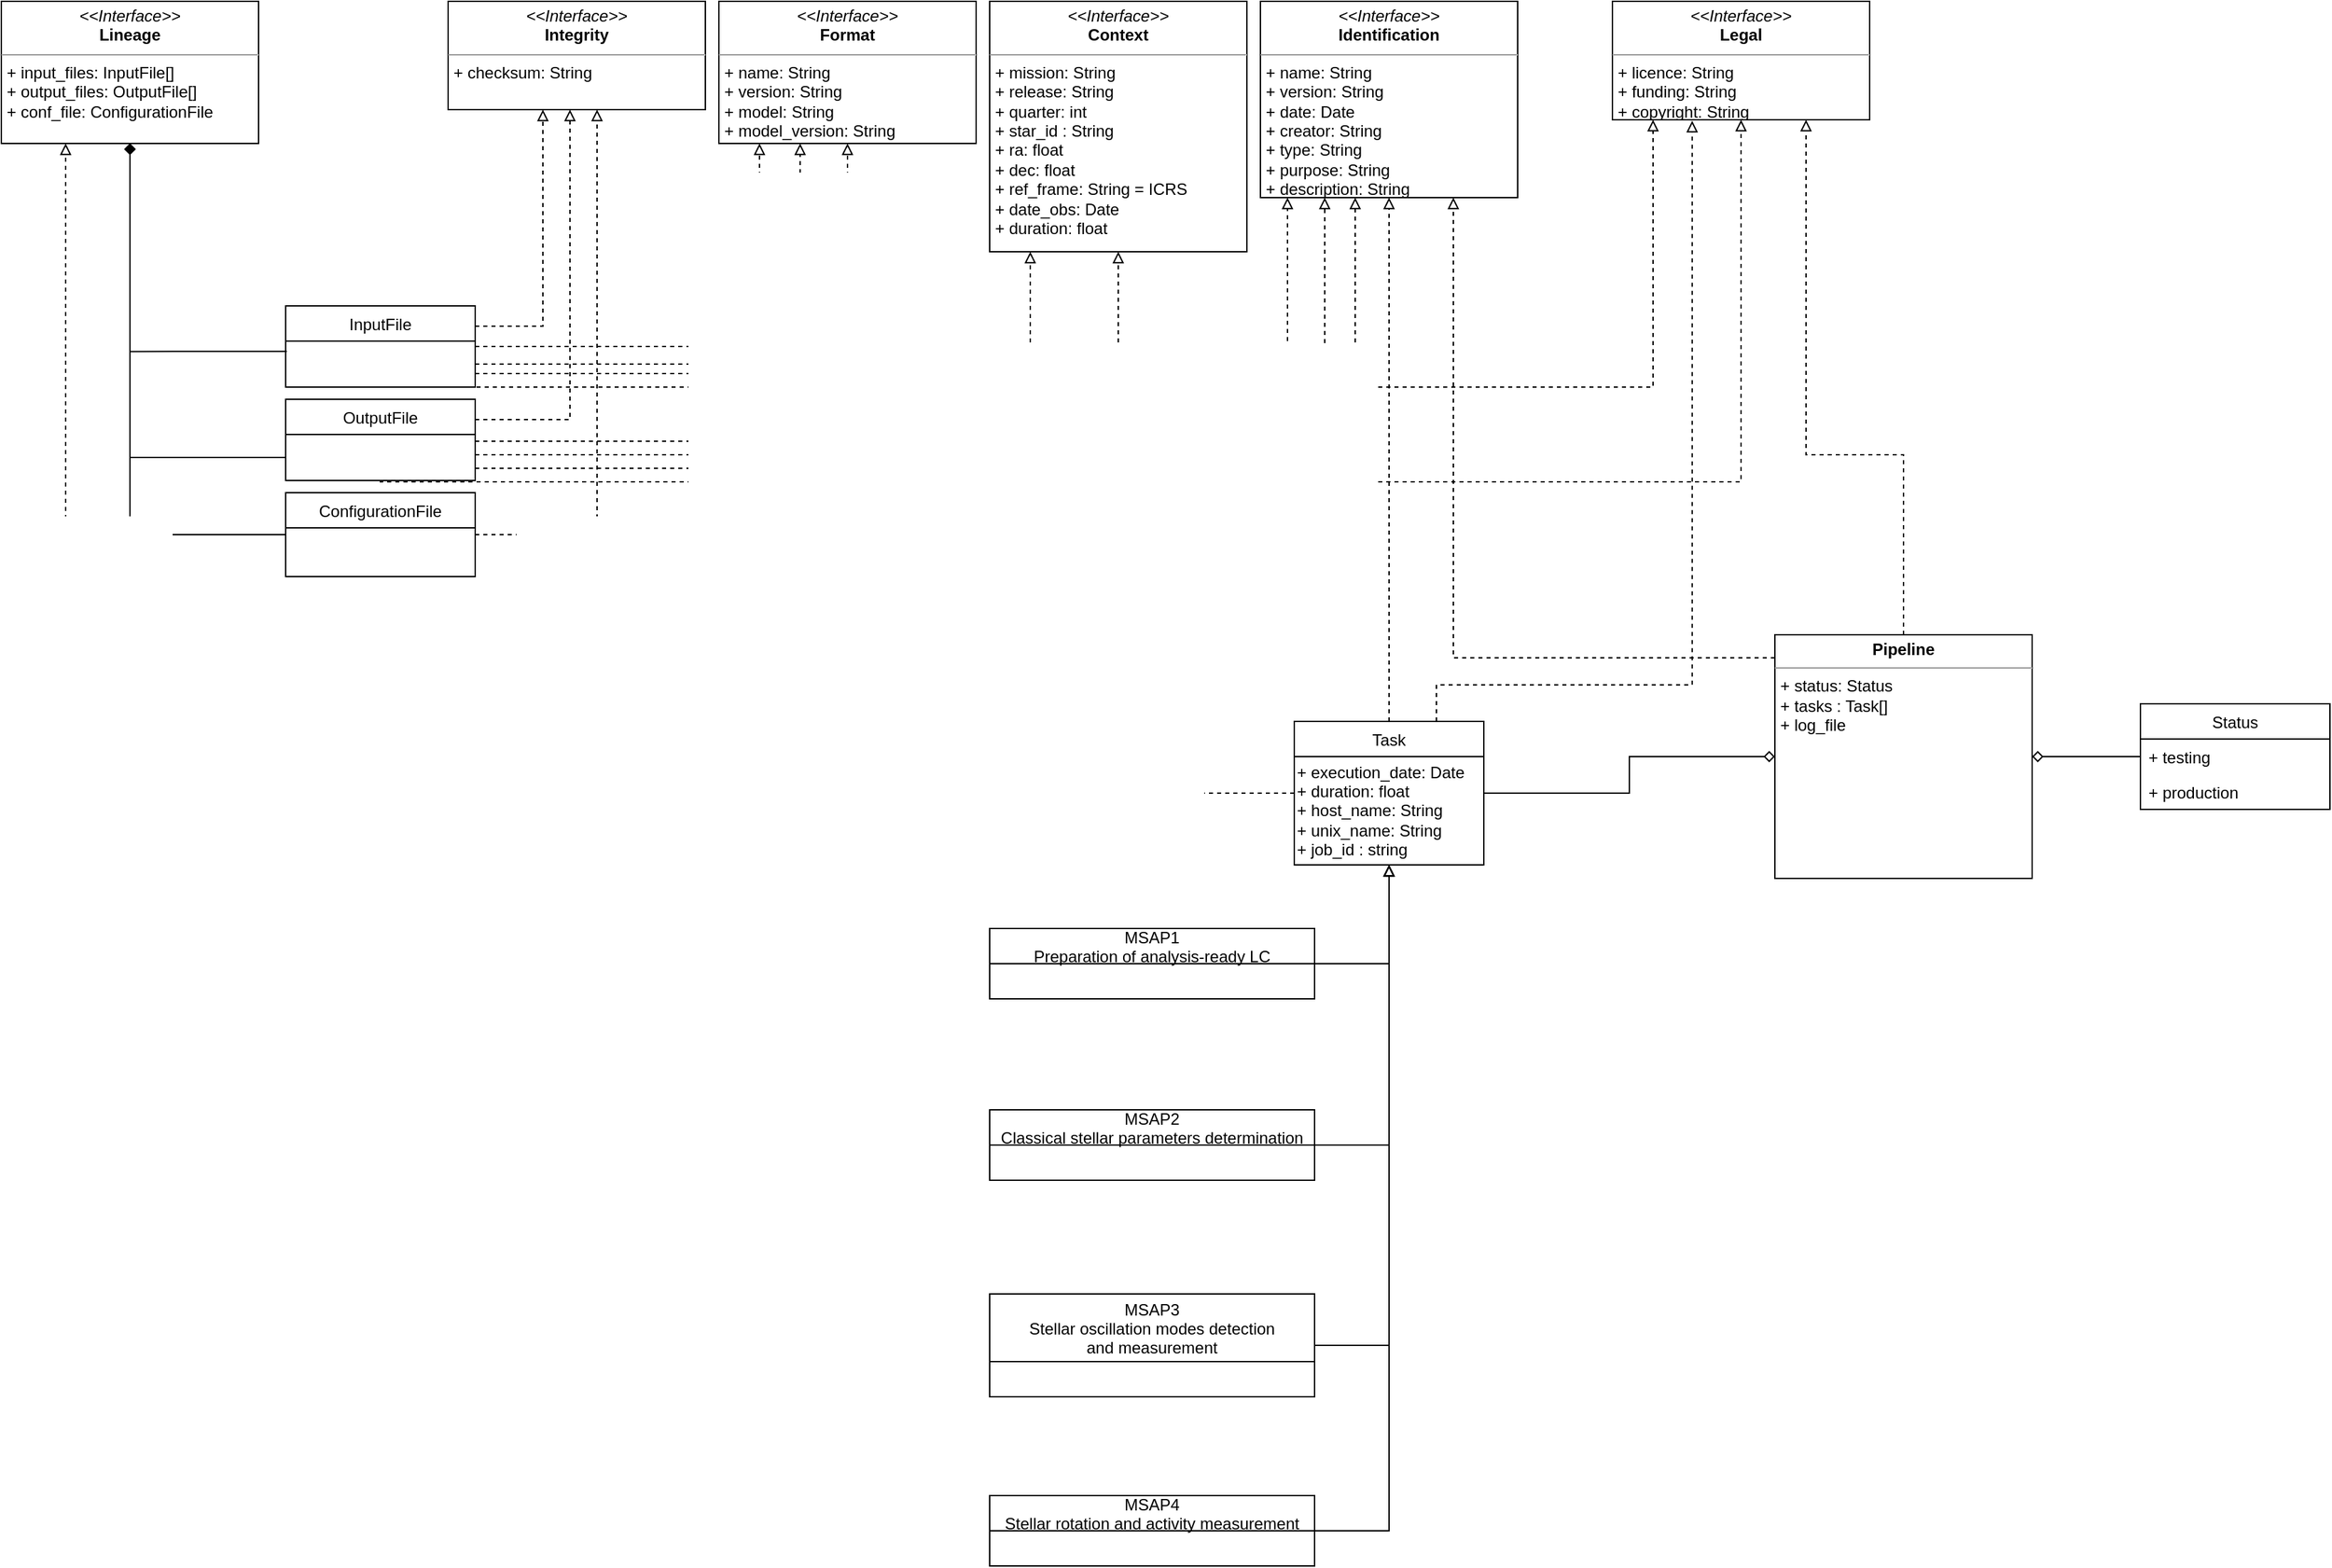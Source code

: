 <mxfile version="17.4.0" type="github">
  <diagram id="C5RBs43oDa-KdzZeNtuy" name="Page-1">
    <mxGraphModel dx="765" dy="519" grid="1" gridSize="10" guides="1" tooltips="1" connect="1" arrows="1" fold="1" page="1" pageScale="1" pageWidth="827" pageHeight="1169" math="0" shadow="0">
      <root>
        <mxCell id="WIyWlLk6GJQsqaUBKTNV-0" />
        <mxCell id="WIyWlLk6GJQsqaUBKTNV-1" parent="WIyWlLk6GJQsqaUBKTNV-0" />
        <mxCell id="Z4njpO4A_nNll7LZ9qE9-79" style="edgeStyle=orthogonalEdgeStyle;rounded=0;orthogonalLoop=1;jettySize=auto;html=1;entryX=0.5;entryY=1;entryDx=0;entryDy=0;startArrow=none;startFill=0;endArrow=block;endFill=0;" edge="1" parent="WIyWlLk6GJQsqaUBKTNV-1" source="Z4njpO4A_nNll7LZ9qE9-9" target="Z4njpO4A_nNll7LZ9qE9-49">
          <mxGeometry relative="1" as="geometry">
            <Array as="points">
              <mxPoint x="1265" y="776" />
            </Array>
          </mxGeometry>
        </mxCell>
        <mxCell id="Z4njpO4A_nNll7LZ9qE9-83" style="edgeStyle=orthogonalEdgeStyle;rounded=0;orthogonalLoop=1;jettySize=auto;html=1;entryX=0.25;entryY=1;entryDx=0;entryDy=0;startArrow=none;startFill=0;endArrow=block;endFill=0;dashed=1;exitX=0;exitY=0.5;exitDx=0;exitDy=0;" edge="1" parent="WIyWlLk6GJQsqaUBKTNV-1" source="Z4njpO4A_nNll7LZ9qE9-49" target="Z4njpO4A_nNll7LZ9qE9-54">
          <mxGeometry relative="1" as="geometry" />
        </mxCell>
        <mxCell id="Z4njpO4A_nNll7LZ9qE9-9" value="MSAP1&#xa;Preparation of analysis-ready LC" style="swimlane;fontStyle=0;childLayout=stackLayout;horizontal=1;startSize=26;fillColor=none;horizontalStack=0;resizeParent=1;resizeParentMax=0;resizeLast=0;collapsible=1;marginBottom=0;" vertex="1" parent="WIyWlLk6GJQsqaUBKTNV-1">
          <mxGeometry x="970" y="750" width="240" height="52" as="geometry" />
        </mxCell>
        <mxCell id="Z4njpO4A_nNll7LZ9qE9-80" style="edgeStyle=orthogonalEdgeStyle;rounded=0;orthogonalLoop=1;jettySize=auto;html=1;entryX=0.5;entryY=1;entryDx=0;entryDy=0;startArrow=none;startFill=0;endArrow=block;endFill=0;" edge="1" parent="WIyWlLk6GJQsqaUBKTNV-1" source="Z4njpO4A_nNll7LZ9qE9-13" target="Z4njpO4A_nNll7LZ9qE9-49">
          <mxGeometry relative="1" as="geometry">
            <Array as="points">
              <mxPoint x="1265" y="910" />
            </Array>
          </mxGeometry>
        </mxCell>
        <mxCell id="Z4njpO4A_nNll7LZ9qE9-13" value="MSAP2&#xa;Classical stellar parameters determination" style="swimlane;fontStyle=0;childLayout=stackLayout;horizontal=1;startSize=26;fillColor=none;horizontalStack=0;resizeParent=1;resizeParentMax=0;resizeLast=0;collapsible=1;marginBottom=0;" vertex="1" parent="WIyWlLk6GJQsqaUBKTNV-1">
          <mxGeometry x="970" y="884" width="240" height="52" as="geometry" />
        </mxCell>
        <mxCell id="Z4njpO4A_nNll7LZ9qE9-81" style="edgeStyle=orthogonalEdgeStyle;rounded=0;orthogonalLoop=1;jettySize=auto;html=1;entryX=0.5;entryY=1;entryDx=0;entryDy=0;startArrow=none;startFill=0;endArrow=block;endFill=0;" edge="1" parent="WIyWlLk6GJQsqaUBKTNV-1" source="Z4njpO4A_nNll7LZ9qE9-17" target="Z4njpO4A_nNll7LZ9qE9-49">
          <mxGeometry relative="1" as="geometry">
            <Array as="points">
              <mxPoint x="1265" y="1058" />
            </Array>
          </mxGeometry>
        </mxCell>
        <mxCell id="Z4njpO4A_nNll7LZ9qE9-17" value="MSAP3&#xa;Stellar oscillation modes detection &#xa;and measurement" style="swimlane;fontStyle=0;childLayout=stackLayout;horizontal=1;startSize=50;fillColor=none;horizontalStack=0;resizeParent=1;resizeParentMax=0;resizeLast=0;collapsible=1;marginBottom=0;" vertex="1" parent="WIyWlLk6GJQsqaUBKTNV-1">
          <mxGeometry x="970" y="1020" width="240" height="76" as="geometry" />
        </mxCell>
        <mxCell id="Z4njpO4A_nNll7LZ9qE9-82" style="edgeStyle=orthogonalEdgeStyle;rounded=0;orthogonalLoop=1;jettySize=auto;html=1;entryX=0.5;entryY=1;entryDx=0;entryDy=0;startArrow=none;startFill=0;endArrow=block;endFill=0;" edge="1" parent="WIyWlLk6GJQsqaUBKTNV-1" source="Z4njpO4A_nNll7LZ9qE9-21" target="Z4njpO4A_nNll7LZ9qE9-49">
          <mxGeometry relative="1" as="geometry">
            <Array as="points">
              <mxPoint x="1265" y="1195" />
            </Array>
          </mxGeometry>
        </mxCell>
        <mxCell id="Z4njpO4A_nNll7LZ9qE9-21" value="MSAP4&#xa;Stellar rotation and activity measurement" style="swimlane;fontStyle=0;childLayout=stackLayout;horizontal=1;startSize=26;fillColor=none;horizontalStack=0;resizeParent=1;resizeParentMax=0;resizeLast=0;collapsible=1;marginBottom=0;" vertex="1" parent="WIyWlLk6GJQsqaUBKTNV-1">
          <mxGeometry x="970" y="1169" width="240" height="52" as="geometry" />
        </mxCell>
        <mxCell id="Z4njpO4A_nNll7LZ9qE9-31" style="edgeStyle=orthogonalEdgeStyle;rounded=0;orthogonalLoop=1;jettySize=auto;html=1;startArrow=diamond;startFill=0;endArrow=none;endFill=0;" edge="1" parent="WIyWlLk6GJQsqaUBKTNV-1" source="Z4njpO4A_nNll7LZ9qE9-25" target="Z4njpO4A_nNll7LZ9qE9-27">
          <mxGeometry relative="1" as="geometry" />
        </mxCell>
        <mxCell id="Z4njpO4A_nNll7LZ9qE9-78" style="edgeStyle=orthogonalEdgeStyle;rounded=0;orthogonalLoop=1;jettySize=auto;html=1;entryX=1;entryY=0.5;entryDx=0;entryDy=0;startArrow=diamond;startFill=0;endArrow=none;endFill=0;" edge="1" parent="WIyWlLk6GJQsqaUBKTNV-1" source="Z4njpO4A_nNll7LZ9qE9-25" target="Z4njpO4A_nNll7LZ9qE9-49">
          <mxGeometry relative="1" as="geometry" />
        </mxCell>
        <mxCell id="Z4njpO4A_nNll7LZ9qE9-85" style="edgeStyle=orthogonalEdgeStyle;rounded=0;orthogonalLoop=1;jettySize=auto;html=1;entryX=0.75;entryY=1;entryDx=0;entryDy=0;dashed=1;startArrow=none;startFill=0;endArrow=block;endFill=0;" edge="1" parent="WIyWlLk6GJQsqaUBKTNV-1" source="Z4njpO4A_nNll7LZ9qE9-25" target="Z4njpO4A_nNll7LZ9qE9-53">
          <mxGeometry relative="1" as="geometry">
            <Array as="points">
              <mxPoint x="1313" y="550" />
            </Array>
          </mxGeometry>
        </mxCell>
        <mxCell id="Z4njpO4A_nNll7LZ9qE9-89" style="edgeStyle=orthogonalEdgeStyle;rounded=0;orthogonalLoop=1;jettySize=auto;html=1;entryX=0.75;entryY=1;entryDx=0;entryDy=0;dashed=1;startArrow=none;startFill=0;endArrow=block;endFill=0;" edge="1" parent="WIyWlLk6GJQsqaUBKTNV-1" source="Z4njpO4A_nNll7LZ9qE9-25" target="Z4njpO4A_nNll7LZ9qE9-84">
          <mxGeometry relative="1" as="geometry">
            <Array as="points">
              <mxPoint x="1645" y="400" />
              <mxPoint x="1573" y="400" />
              <mxPoint x="1573" y="153" />
            </Array>
          </mxGeometry>
        </mxCell>
        <mxCell id="Z4njpO4A_nNll7LZ9qE9-25" value="&lt;p style=&quot;margin: 0px ; margin-top: 4px ; text-align: center&quot;&gt;&lt;b&gt;Pipeline&lt;/b&gt;&lt;/p&gt;&lt;hr size=&quot;1&quot;&gt;&lt;p style=&quot;margin: 0px ; margin-left: 4px&quot;&gt;&lt;span&gt;+ status: Status&lt;/span&gt;&lt;br&gt;&lt;/p&gt;&lt;p style=&quot;margin: 0px ; margin-left: 4px&quot;&gt;+ tasks : Task[]&lt;/p&gt;&lt;p style=&quot;margin: 0px ; margin-left: 4px&quot;&gt;+ log_file&lt;/p&gt;" style="verticalAlign=top;align=left;overflow=fill;fontSize=12;fontFamily=Helvetica;html=1;" vertex="1" parent="WIyWlLk6GJQsqaUBKTNV-1">
          <mxGeometry x="1550" y="533" width="190" height="180" as="geometry" />
        </mxCell>
        <mxCell id="Z4njpO4A_nNll7LZ9qE9-26" value="Status" style="swimlane;fontStyle=0;childLayout=stackLayout;horizontal=1;startSize=26;fillColor=none;horizontalStack=0;resizeParent=1;resizeParentMax=0;resizeLast=0;collapsible=1;marginBottom=0;" vertex="1" parent="WIyWlLk6GJQsqaUBKTNV-1">
          <mxGeometry x="1820" y="584" width="140" height="78" as="geometry" />
        </mxCell>
        <mxCell id="Z4njpO4A_nNll7LZ9qE9-27" value="+ testing" style="text;strokeColor=none;fillColor=none;align=left;verticalAlign=top;spacingLeft=4;spacingRight=4;overflow=hidden;rotatable=0;points=[[0,0.5],[1,0.5]];portConstraint=eastwest;" vertex="1" parent="Z4njpO4A_nNll7LZ9qE9-26">
          <mxGeometry y="26" width="140" height="26" as="geometry" />
        </mxCell>
        <mxCell id="Z4njpO4A_nNll7LZ9qE9-29" value="+ production" style="text;strokeColor=none;fillColor=none;align=left;verticalAlign=top;spacingLeft=4;spacingRight=4;overflow=hidden;rotatable=0;points=[[0,0.5],[1,0.5]];portConstraint=eastwest;" vertex="1" parent="Z4njpO4A_nNll7LZ9qE9-26">
          <mxGeometry y="52" width="140" height="26" as="geometry" />
        </mxCell>
        <mxCell id="Z4njpO4A_nNll7LZ9qE9-86" style="edgeStyle=orthogonalEdgeStyle;rounded=0;orthogonalLoop=1;jettySize=auto;html=1;dashed=1;startArrow=none;startFill=0;endArrow=block;endFill=0;exitX=1;exitY=0.5;exitDx=0;exitDy=0;" edge="1" parent="WIyWlLk6GJQsqaUBKTNV-1" source="Z4njpO4A_nNll7LZ9qE9-33" target="Z4njpO4A_nNll7LZ9qE9-84">
          <mxGeometry relative="1" as="geometry">
            <Array as="points">
              <mxPoint x="590" y="350" />
              <mxPoint x="1460" y="350" />
            </Array>
          </mxGeometry>
        </mxCell>
        <mxCell id="Z4njpO4A_nNll7LZ9qE9-32" value="InputFile" style="swimlane;fontStyle=0;childLayout=stackLayout;horizontal=1;startSize=26;fillColor=none;horizontalStack=0;resizeParent=1;resizeParentMax=0;resizeLast=0;collapsible=1;marginBottom=0;" vertex="1" parent="WIyWlLk6GJQsqaUBKTNV-1">
          <mxGeometry x="450" y="290" width="140" height="60" as="geometry" />
        </mxCell>
        <mxCell id="Z4njpO4A_nNll7LZ9qE9-33" value="&#xa;" style="text;strokeColor=none;fillColor=none;align=left;verticalAlign=top;spacingLeft=4;spacingRight=4;overflow=hidden;rotatable=0;points=[[0,0.5],[1,0.5]];portConstraint=eastwest;" vertex="1" parent="Z4njpO4A_nNll7LZ9qE9-32">
          <mxGeometry y="26" width="140" height="34" as="geometry" />
        </mxCell>
        <mxCell id="Z4njpO4A_nNll7LZ9qE9-38" value="OutputFile" style="swimlane;fontStyle=0;childLayout=stackLayout;horizontal=1;startSize=26;fillColor=none;horizontalStack=0;resizeParent=1;resizeParentMax=0;resizeLast=0;collapsible=1;marginBottom=0;" vertex="1" parent="WIyWlLk6GJQsqaUBKTNV-1">
          <mxGeometry x="450" y="359" width="140" height="60" as="geometry" />
        </mxCell>
        <mxCell id="Z4njpO4A_nNll7LZ9qE9-39" value="&#xa;" style="text;strokeColor=none;fillColor=none;align=left;verticalAlign=top;spacingLeft=4;spacingRight=4;overflow=hidden;rotatable=0;points=[[0,0.5],[1,0.5]];portConstraint=eastwest;" vertex="1" parent="Z4njpO4A_nNll7LZ9qE9-38">
          <mxGeometry y="26" width="140" height="34" as="geometry" />
        </mxCell>
        <mxCell id="Z4njpO4A_nNll7LZ9qE9-70" style="edgeStyle=orthogonalEdgeStyle;rounded=0;orthogonalLoop=1;jettySize=auto;html=1;dashed=1;startArrow=none;startFill=0;endArrow=block;endFill=0;" edge="1" parent="WIyWlLk6GJQsqaUBKTNV-1" source="Z4njpO4A_nNll7LZ9qE9-40" target="Z4njpO4A_nNll7LZ9qE9-56">
          <mxGeometry relative="1" as="geometry">
            <Array as="points">
              <mxPoint x="680" y="459" />
            </Array>
          </mxGeometry>
        </mxCell>
        <mxCell id="Z4njpO4A_nNll7LZ9qE9-71" style="edgeStyle=orthogonalEdgeStyle;rounded=0;orthogonalLoop=1;jettySize=auto;html=1;dashed=1;startArrow=none;startFill=0;endArrow=block;endFill=0;" edge="1" parent="WIyWlLk6GJQsqaUBKTNV-1" source="Z4njpO4A_nNll7LZ9qE9-40" target="Z4njpO4A_nNll7LZ9qE9-53">
          <mxGeometry relative="1" as="geometry">
            <Array as="points">
              <mxPoint x="1240" y="459" />
            </Array>
          </mxGeometry>
        </mxCell>
        <mxCell id="Z4njpO4A_nNll7LZ9qE9-76" style="edgeStyle=orthogonalEdgeStyle;rounded=0;orthogonalLoop=1;jettySize=auto;html=1;dashed=1;startArrow=none;startFill=0;endArrow=block;endFill=0;" edge="1" parent="WIyWlLk6GJQsqaUBKTNV-1" source="Z4njpO4A_nNll7LZ9qE9-40" target="Z4njpO4A_nNll7LZ9qE9-72">
          <mxGeometry relative="1" as="geometry" />
        </mxCell>
        <mxCell id="Z4njpO4A_nNll7LZ9qE9-40" value="ConfigurationFile" style="swimlane;fontStyle=0;childLayout=stackLayout;horizontal=1;startSize=26;fillColor=none;horizontalStack=0;resizeParent=1;resizeParentMax=0;resizeLast=0;collapsible=1;marginBottom=0;" vertex="1" parent="WIyWlLk6GJQsqaUBKTNV-1">
          <mxGeometry x="450" y="428" width="140" height="62" as="geometry" />
        </mxCell>
        <mxCell id="Z4njpO4A_nNll7LZ9qE9-55" style="edgeStyle=orthogonalEdgeStyle;rounded=0;orthogonalLoop=1;jettySize=auto;html=1;dashed=1;startArrow=none;startFill=0;endArrow=block;endFill=0;" edge="1" parent="WIyWlLk6GJQsqaUBKTNV-1" source="Z4njpO4A_nNll7LZ9qE9-49" target="Z4njpO4A_nNll7LZ9qE9-53">
          <mxGeometry relative="1" as="geometry" />
        </mxCell>
        <mxCell id="Z4njpO4A_nNll7LZ9qE9-90" style="edgeStyle=orthogonalEdgeStyle;rounded=0;orthogonalLoop=1;jettySize=auto;html=1;entryX=0.31;entryY=1.009;entryDx=0;entryDy=0;entryPerimeter=0;dashed=1;startArrow=none;startFill=0;endArrow=block;endFill=0;" edge="1" parent="WIyWlLk6GJQsqaUBKTNV-1" source="Z4njpO4A_nNll7LZ9qE9-49" target="Z4njpO4A_nNll7LZ9qE9-84">
          <mxGeometry relative="1" as="geometry">
            <Array as="points">
              <mxPoint x="1300" y="570" />
              <mxPoint x="1489" y="570" />
            </Array>
          </mxGeometry>
        </mxCell>
        <mxCell id="Z4njpO4A_nNll7LZ9qE9-49" value="Task" style="swimlane;fontStyle=0;childLayout=stackLayout;horizontal=1;startSize=26;fillColor=none;horizontalStack=0;resizeParent=1;resizeParentMax=0;resizeLast=0;collapsible=1;marginBottom=0;" vertex="1" parent="WIyWlLk6GJQsqaUBKTNV-1">
          <mxGeometry x="1195" y="597" width="140" height="106" as="geometry" />
        </mxCell>
        <mxCell id="Z4njpO4A_nNll7LZ9qE9-91" value="+ execution_date: Date&lt;br&gt;+ duration: float&lt;br&gt;+ host_name: String&lt;br&gt;+ unix_name: String&lt;br&gt;+ job_id : string" style="text;html=1;align=left;verticalAlign=middle;resizable=0;points=[];autosize=1;strokeColor=none;fillColor=none;" vertex="1" parent="Z4njpO4A_nNll7LZ9qE9-49">
          <mxGeometry y="26" width="140" height="80" as="geometry" />
        </mxCell>
        <mxCell id="Z4njpO4A_nNll7LZ9qE9-53" value="&lt;p style=&quot;margin: 0px ; margin-top: 4px ; text-align: center&quot;&gt;&lt;i&gt;&amp;lt;&amp;lt;Interface&amp;gt;&amp;gt;&lt;/i&gt;&lt;br&gt;&lt;b&gt;Identification&lt;/b&gt;&lt;/p&gt;&lt;hr size=&quot;1&quot;&gt;&lt;p style=&quot;margin: 0px ; margin-left: 4px&quot;&gt;+ name: String&lt;/p&gt;&lt;p style=&quot;margin: 0px ; margin-left: 4px&quot;&gt;+ version: String&lt;/p&gt;&lt;p style=&quot;margin: 0px ; margin-left: 4px&quot;&gt;+ date: Date&lt;/p&gt;&lt;p style=&quot;margin: 0px ; margin-left: 4px&quot;&gt;+ creator: String&lt;/p&gt;&lt;p style=&quot;margin: 0px ; margin-left: 4px&quot;&gt;+ type: String&lt;/p&gt;&lt;p style=&quot;margin: 0px ; margin-left: 4px&quot;&gt;+ purpose: String&lt;/p&gt;&lt;p style=&quot;margin: 0px ; margin-left: 4px&quot;&gt;+ description: String&lt;/p&gt;" style="verticalAlign=top;align=left;overflow=fill;fontSize=12;fontFamily=Helvetica;html=1;" vertex="1" parent="WIyWlLk6GJQsqaUBKTNV-1">
          <mxGeometry x="1170" y="65" width="190" height="145" as="geometry" />
        </mxCell>
        <mxCell id="Z4njpO4A_nNll7LZ9qE9-58" style="edgeStyle=orthogonalEdgeStyle;rounded=0;orthogonalLoop=1;jettySize=auto;html=1;entryX=0.006;entryY=0.225;entryDx=0;entryDy=0;entryPerimeter=0;startArrow=diamond;startFill=1;endArrow=none;endFill=0;" edge="1" parent="WIyWlLk6GJQsqaUBKTNV-1" source="Z4njpO4A_nNll7LZ9qE9-54" target="Z4njpO4A_nNll7LZ9qE9-33">
          <mxGeometry relative="1" as="geometry" />
        </mxCell>
        <mxCell id="Z4njpO4A_nNll7LZ9qE9-59" style="edgeStyle=orthogonalEdgeStyle;rounded=0;orthogonalLoop=1;jettySize=auto;html=1;startArrow=diamond;startFill=1;endArrow=none;endFill=0;" edge="1" parent="WIyWlLk6GJQsqaUBKTNV-1" source="Z4njpO4A_nNll7LZ9qE9-54" target="Z4njpO4A_nNll7LZ9qE9-39">
          <mxGeometry relative="1" as="geometry" />
        </mxCell>
        <mxCell id="Z4njpO4A_nNll7LZ9qE9-62" style="edgeStyle=orthogonalEdgeStyle;rounded=0;orthogonalLoop=1;jettySize=auto;html=1;entryX=0;entryY=0.5;entryDx=0;entryDy=0;startArrow=diamond;startFill=1;endArrow=none;endFill=0;" edge="1" parent="WIyWlLk6GJQsqaUBKTNV-1" source="Z4njpO4A_nNll7LZ9qE9-54" target="Z4njpO4A_nNll7LZ9qE9-40">
          <mxGeometry relative="1" as="geometry">
            <Array as="points">
              <mxPoint x="335" y="459" />
            </Array>
          </mxGeometry>
        </mxCell>
        <mxCell id="Z4njpO4A_nNll7LZ9qE9-54" value="&lt;p style=&quot;margin: 0px ; margin-top: 4px ; text-align: center&quot;&gt;&lt;i&gt;&amp;lt;&amp;lt;Interface&amp;gt;&amp;gt;&lt;/i&gt;&lt;br&gt;&lt;b&gt;Lineage&lt;/b&gt;&lt;/p&gt;&lt;hr size=&quot;1&quot;&gt;&lt;p style=&quot;margin: 0px 0px 0px 4px&quot;&gt;+ input_files: InputFile[]&lt;/p&gt;&lt;p style=&quot;margin: 0px 0px 0px 4px&quot;&gt;+ output_files: OutputFile[]&lt;/p&gt;&lt;p style=&quot;margin: 0px 0px 0px 4px&quot;&gt;+ conf_file: ConfigurationFile&lt;/p&gt;" style="verticalAlign=top;align=left;overflow=fill;fontSize=12;fontFamily=Helvetica;html=1;" vertex="1" parent="WIyWlLk6GJQsqaUBKTNV-1">
          <mxGeometry x="240" y="65" width="190" height="105" as="geometry" />
        </mxCell>
        <mxCell id="Z4njpO4A_nNll7LZ9qE9-56" value="&lt;p style=&quot;margin: 0px ; margin-top: 4px ; text-align: center&quot;&gt;&lt;i&gt;&amp;lt;&amp;lt;Interface&amp;gt;&amp;gt;&lt;/i&gt;&lt;br&gt;&lt;b&gt;Integrity&lt;/b&gt;&lt;/p&gt;&lt;hr size=&quot;1&quot;&gt;&lt;p style=&quot;margin: 0px ; margin-left: 4px&quot;&gt;&lt;span&gt;+ checksum: String&lt;/span&gt;&lt;br&gt;&lt;/p&gt;" style="verticalAlign=top;align=left;overflow=fill;fontSize=12;fontFamily=Helvetica;html=1;" vertex="1" parent="WIyWlLk6GJQsqaUBKTNV-1">
          <mxGeometry x="570" y="65" width="190" height="80" as="geometry" />
        </mxCell>
        <mxCell id="Z4njpO4A_nNll7LZ9qE9-57" value="&lt;p style=&quot;margin: 0px ; margin-top: 4px ; text-align: center&quot;&gt;&lt;i&gt;&amp;lt;&amp;lt;Interface&amp;gt;&amp;gt;&lt;/i&gt;&lt;br&gt;&lt;b&gt;Context&lt;/b&gt;&lt;/p&gt;&lt;hr size=&quot;1&quot;&gt;&lt;p style=&quot;margin: 0px 0px 0px 4px&quot;&gt;+ mission: String&lt;/p&gt;&lt;p style=&quot;margin: 0px 0px 0px 4px&quot;&gt;+ release: String&lt;/p&gt;&lt;p style=&quot;margin: 0px 0px 0px 4px&quot;&gt;+ quarter: int&lt;/p&gt;&lt;p style=&quot;margin: 0px 0px 0px 4px&quot;&gt;+ star_id : String&lt;/p&gt;&lt;p style=&quot;margin: 0px 0px 0px 4px&quot;&gt;+ ra: float&lt;/p&gt;&lt;p style=&quot;margin: 0px 0px 0px 4px&quot;&gt;+ dec: float&lt;/p&gt;&lt;p style=&quot;margin: 0px 0px 0px 4px&quot;&gt;+ ref_frame: String = ICRS&lt;/p&gt;&lt;p style=&quot;margin: 0px 0px 0px 4px&quot;&gt;+ date_obs: Date&lt;/p&gt;&lt;p style=&quot;margin: 0px 0px 0px 4px&quot;&gt;+ duration: float&lt;/p&gt;" style="verticalAlign=top;align=left;overflow=fill;fontSize=12;fontFamily=Helvetica;html=1;" vertex="1" parent="WIyWlLk6GJQsqaUBKTNV-1">
          <mxGeometry x="970" y="65" width="190" height="185" as="geometry" />
        </mxCell>
        <mxCell id="Z4njpO4A_nNll7LZ9qE9-63" style="edgeStyle=orthogonalEdgeStyle;rounded=0;orthogonalLoop=1;jettySize=auto;html=1;startArrow=none;startFill=0;endArrow=block;endFill=0;dashed=1;exitX=1;exitY=0.25;exitDx=0;exitDy=0;" edge="1" parent="WIyWlLk6GJQsqaUBKTNV-1" source="Z4njpO4A_nNll7LZ9qE9-32">
          <mxGeometry relative="1" as="geometry">
            <mxPoint x="640" y="145" as="targetPoint" />
            <Array as="points">
              <mxPoint x="640" y="305" />
            </Array>
          </mxGeometry>
        </mxCell>
        <mxCell id="Z4njpO4A_nNll7LZ9qE9-64" style="edgeStyle=orthogonalEdgeStyle;rounded=0;orthogonalLoop=1;jettySize=auto;html=1;dashed=1;startArrow=none;startFill=0;endArrow=block;endFill=0;" edge="1" parent="WIyWlLk6GJQsqaUBKTNV-1" source="Z4njpO4A_nNll7LZ9qE9-33" target="Z4njpO4A_nNll7LZ9qE9-57">
          <mxGeometry relative="1" as="geometry">
            <Array as="points">
              <mxPoint x="1000" y="333" />
            </Array>
          </mxGeometry>
        </mxCell>
        <mxCell id="Z4njpO4A_nNll7LZ9qE9-66" style="edgeStyle=orthogonalEdgeStyle;rounded=0;orthogonalLoop=1;jettySize=auto;html=1;dashed=1;startArrow=none;startFill=0;endArrow=block;endFill=0;" edge="1" parent="WIyWlLk6GJQsqaUBKTNV-1" source="Z4njpO4A_nNll7LZ9qE9-33">
          <mxGeometry relative="1" as="geometry">
            <mxPoint x="1190" y="210" as="targetPoint" />
            <Array as="points">
              <mxPoint x="1190" y="340" />
            </Array>
          </mxGeometry>
        </mxCell>
        <mxCell id="Z4njpO4A_nNll7LZ9qE9-67" style="edgeStyle=orthogonalEdgeStyle;rounded=0;orthogonalLoop=1;jettySize=auto;html=1;dashed=1;startArrow=none;startFill=0;endArrow=block;endFill=0;exitX=1;exitY=0.25;exitDx=0;exitDy=0;" edge="1" parent="WIyWlLk6GJQsqaUBKTNV-1" source="Z4njpO4A_nNll7LZ9qE9-38" target="Z4njpO4A_nNll7LZ9qE9-56">
          <mxGeometry relative="1" as="geometry">
            <Array as="points">
              <mxPoint x="660" y="374" />
            </Array>
          </mxGeometry>
        </mxCell>
        <mxCell id="Z4njpO4A_nNll7LZ9qE9-68" style="edgeStyle=orthogonalEdgeStyle;rounded=0;orthogonalLoop=1;jettySize=auto;html=1;entryX=0.5;entryY=1;entryDx=0;entryDy=0;dashed=1;startArrow=none;startFill=0;endArrow=block;endFill=0;" edge="1" parent="WIyWlLk6GJQsqaUBKTNV-1" source="Z4njpO4A_nNll7LZ9qE9-39" target="Z4njpO4A_nNll7LZ9qE9-57">
          <mxGeometry relative="1" as="geometry">
            <Array as="points">
              <mxPoint x="1065" y="400" />
            </Array>
          </mxGeometry>
        </mxCell>
        <mxCell id="Z4njpO4A_nNll7LZ9qE9-69" style="edgeStyle=orthogonalEdgeStyle;rounded=0;orthogonalLoop=1;jettySize=auto;html=1;entryX=0.25;entryY=1;entryDx=0;entryDy=0;dashed=1;startArrow=none;startFill=0;endArrow=block;endFill=0;" edge="1" parent="WIyWlLk6GJQsqaUBKTNV-1" source="Z4njpO4A_nNll7LZ9qE9-39" target="Z4njpO4A_nNll7LZ9qE9-53">
          <mxGeometry relative="1" as="geometry">
            <Array as="points">
              <mxPoint x="1218" y="410" />
            </Array>
          </mxGeometry>
        </mxCell>
        <mxCell id="Z4njpO4A_nNll7LZ9qE9-72" value="&lt;p style=&quot;margin: 0px ; margin-top: 4px ; text-align: center&quot;&gt;&lt;i&gt;&amp;lt;&amp;lt;Interface&amp;gt;&amp;gt;&lt;/i&gt;&lt;br&gt;&lt;b&gt;Format&lt;/b&gt;&lt;/p&gt;&lt;hr size=&quot;1&quot;&gt;&lt;p style=&quot;margin: 0px ; margin-left: 4px&quot;&gt;&lt;span&gt;+ name: String&lt;/span&gt;&lt;br&gt;&lt;/p&gt;&lt;p style=&quot;margin: 0px ; margin-left: 4px&quot;&gt;&lt;span&gt;+ version: String&lt;/span&gt;&lt;/p&gt;&lt;p style=&quot;margin: 0px ; margin-left: 4px&quot;&gt;&lt;span&gt;+ model: String&lt;/span&gt;&lt;/p&gt;&lt;p style=&quot;margin: 0px ; margin-left: 4px&quot;&gt;&lt;span&gt;+ model_version: String&lt;/span&gt;&lt;/p&gt;" style="verticalAlign=top;align=left;overflow=fill;fontSize=12;fontFamily=Helvetica;html=1;" vertex="1" parent="WIyWlLk6GJQsqaUBKTNV-1">
          <mxGeometry x="770" y="65" width="190" height="105" as="geometry" />
        </mxCell>
        <mxCell id="Z4njpO4A_nNll7LZ9qE9-74" style="edgeStyle=orthogonalEdgeStyle;rounded=0;orthogonalLoop=1;jettySize=auto;html=1;dashed=1;startArrow=none;startFill=0;endArrow=block;endFill=0;" edge="1" parent="WIyWlLk6GJQsqaUBKTNV-1" source="Z4njpO4A_nNll7LZ9qE9-33" target="Z4njpO4A_nNll7LZ9qE9-72">
          <mxGeometry relative="1" as="geometry">
            <Array as="points">
              <mxPoint x="800" y="320" />
            </Array>
          </mxGeometry>
        </mxCell>
        <mxCell id="Z4njpO4A_nNll7LZ9qE9-75" style="edgeStyle=orthogonalEdgeStyle;rounded=0;orthogonalLoop=1;jettySize=auto;html=1;dashed=1;startArrow=none;startFill=0;endArrow=block;endFill=0;" edge="1" parent="WIyWlLk6GJQsqaUBKTNV-1" source="Z4njpO4A_nNll7LZ9qE9-39" target="Z4njpO4A_nNll7LZ9qE9-72">
          <mxGeometry relative="1" as="geometry">
            <Array as="points">
              <mxPoint x="830" y="390" />
            </Array>
          </mxGeometry>
        </mxCell>
        <mxCell id="Z4njpO4A_nNll7LZ9qE9-84" value="&lt;p style=&quot;margin: 0px ; margin-top: 4px ; text-align: center&quot;&gt;&lt;i&gt;&amp;lt;&amp;lt;Interface&amp;gt;&amp;gt;&lt;/i&gt;&lt;br&gt;&lt;b&gt;Legal&lt;/b&gt;&lt;/p&gt;&lt;hr size=&quot;1&quot;&gt;&lt;p style=&quot;margin: 0px 0px 0px 4px&quot;&gt;+ licence: String&lt;/p&gt;&lt;p style=&quot;margin: 0px 0px 0px 4px&quot;&gt;+ funding: String&lt;/p&gt;&lt;p style=&quot;margin: 0px 0px 0px 4px&quot;&gt;+ copyright: String&lt;/p&gt;" style="verticalAlign=top;align=left;overflow=fill;fontSize=12;fontFamily=Helvetica;html=1;" vertex="1" parent="WIyWlLk6GJQsqaUBKTNV-1">
          <mxGeometry x="1430" y="65" width="190" height="87.5" as="geometry" />
        </mxCell>
        <mxCell id="Z4njpO4A_nNll7LZ9qE9-87" style="edgeStyle=orthogonalEdgeStyle;rounded=0;orthogonalLoop=1;jettySize=auto;html=1;entryX=0.5;entryY=1;entryDx=0;entryDy=0;dashed=1;startArrow=none;startFill=0;endArrow=block;endFill=0;" edge="1" parent="WIyWlLk6GJQsqaUBKTNV-1" source="Z4njpO4A_nNll7LZ9qE9-39" target="Z4njpO4A_nNll7LZ9qE9-84">
          <mxGeometry relative="1" as="geometry">
            <Array as="points">
              <mxPoint x="520" y="420" />
              <mxPoint x="1525" y="420" />
            </Array>
          </mxGeometry>
        </mxCell>
      </root>
    </mxGraphModel>
  </diagram>
</mxfile>
